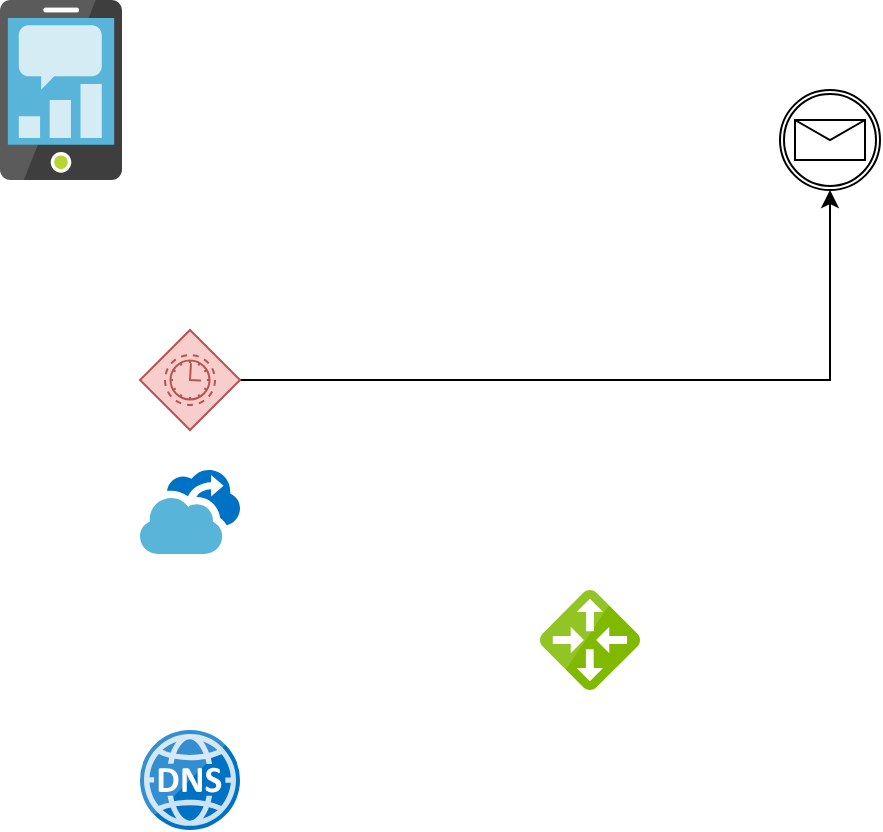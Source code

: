 <mxfile version="12.2.8" type="github" pages="1">
  <diagram id="YnK3i_U2Mr8sEIv5mggc" name="Page-1">
    <mxGraphModel dx="932" dy="600" grid="1" gridSize="10" guides="1" tooltips="1" connect="1" arrows="1" fold="1" page="1" pageScale="1" pageWidth="826" pageHeight="1169" math="0" shadow="0">
      <root>
        <mxCell id="0"/>
        <mxCell id="1" parent="0"/>
        <mxCell id="U8_NZiNpIGo1ozEpOvGC-3" style="edgeStyle=orthogonalEdgeStyle;rounded=0;orthogonalLoop=1;jettySize=auto;html=1;exitX=1;exitY=0.5;exitDx=0;exitDy=0;entryX=0.5;entryY=1;entryDx=0;entryDy=0;" parent="1" source="U8_NZiNpIGo1ozEpOvGC-1" target="U8_NZiNpIGo1ozEpOvGC-2" edge="1">
          <mxGeometry relative="1" as="geometry"/>
        </mxCell>
        <mxCell id="U8_NZiNpIGo1ozEpOvGC-1" value="" style="shape=mxgraph.bpmn.shape;html=1;verticalLabelPosition=bottom;labelBackgroundColor=#ffffff;verticalAlign=top;align=center;perimeter=rhombusPerimeter;background=gateway;outlineConnect=0;outline=eventNonint;symbol=timer;fillColor=#f8cecc;strokeColor=#b85450;" parent="1" vertex="1">
          <mxGeometry x="180" y="250" width="50" height="50" as="geometry"/>
        </mxCell>
        <mxCell id="U8_NZiNpIGo1ozEpOvGC-2" value="" style="shape=mxgraph.bpmn.shape;html=1;verticalLabelPosition=bottom;labelBackgroundColor=#ffffff;verticalAlign=top;align=center;perimeter=ellipsePerimeter;outlineConnect=0;outline=catching;symbol=message;" parent="1" vertex="1">
          <mxGeometry x="500" y="130" width="50" height="50" as="geometry"/>
        </mxCell>
        <mxCell id="ONFWQH_tyC7sEH_fuJgm-1" value="" style="aspect=fixed;html=1;points=[];align=center;image;fontSize=12;image=img/lib/mscae/Backup.svg;" parent="1" vertex="1">
          <mxGeometry x="180" y="320" width="50" height="42" as="geometry"/>
        </mxCell>
        <mxCell id="ONFWQH_tyC7sEH_fuJgm-2" value="" style="aspect=fixed;html=1;points=[];align=center;image;fontSize=12;image=img/lib/mscae/Mobile_Engagement.svg;" parent="1" vertex="1">
          <mxGeometry x="110" y="85" width="61" height="90" as="geometry"/>
        </mxCell>
        <mxCell id="ONFWQH_tyC7sEH_fuJgm-3" value="" style="aspect=fixed;html=1;points=[];align=center;image;fontSize=12;image=img/lib/mscae/Local_Network_Gateways.svg;" parent="1" vertex="1">
          <mxGeometry x="380" y="380" width="50" height="50" as="geometry"/>
        </mxCell>
        <mxCell id="ONFWQH_tyC7sEH_fuJgm-4" value="" style="aspect=fixed;html=1;points=[];align=center;image;fontSize=12;image=img/lib/mscae/DNS.svg;" parent="1" vertex="1">
          <mxGeometry x="180" y="450" width="50" height="50" as="geometry"/>
        </mxCell>
      </root>
    </mxGraphModel>
  </diagram>
</mxfile>
